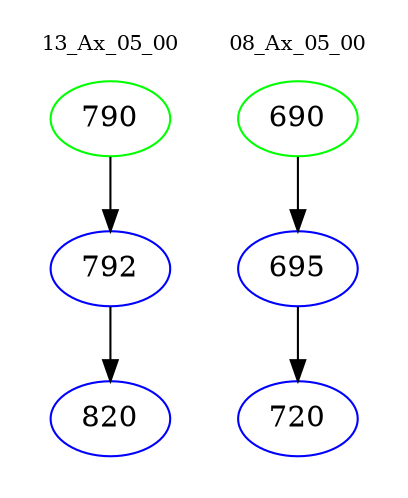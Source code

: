 digraph{
subgraph cluster_0 {
color = white
label = "13_Ax_05_00";
fontsize=10;
T0_790 [label="790", color="green"]
T0_790 -> T0_792 [color="black"]
T0_792 [label="792", color="blue"]
T0_792 -> T0_820 [color="black"]
T0_820 [label="820", color="blue"]
}
subgraph cluster_1 {
color = white
label = "08_Ax_05_00";
fontsize=10;
T1_690 [label="690", color="green"]
T1_690 -> T1_695 [color="black"]
T1_695 [label="695", color="blue"]
T1_695 -> T1_720 [color="black"]
T1_720 [label="720", color="blue"]
}
}
